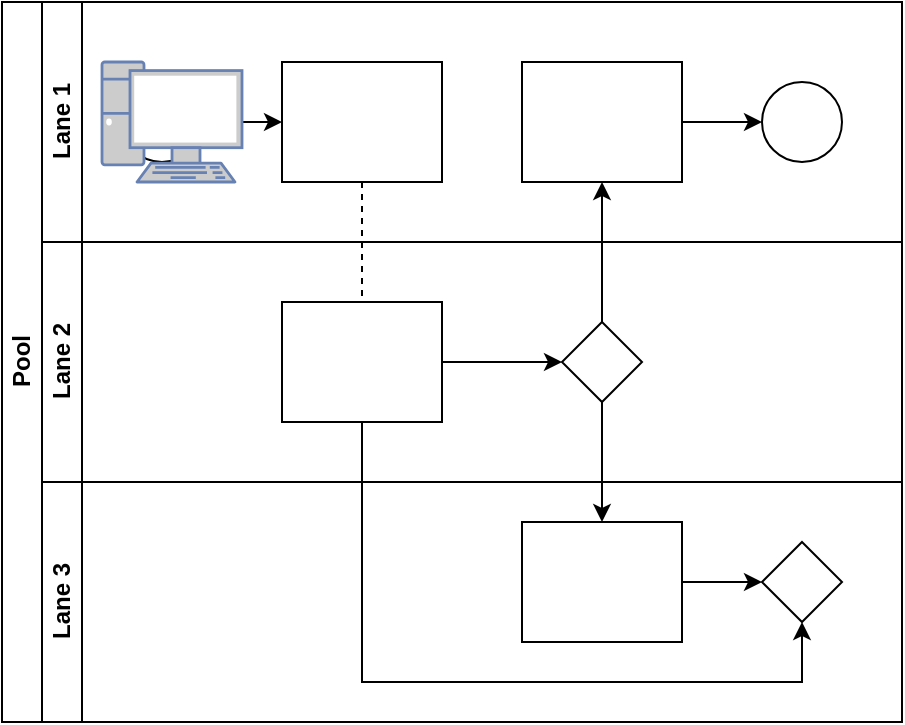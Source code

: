 <mxfile version="24.8.4" pages="2">
  <diagram id="prtHgNgQTEPvFCAcTncT" name="Page-1">
    <mxGraphModel dx="857" dy="496" grid="1" gridSize="10" guides="1" tooltips="1" connect="1" arrows="1" fold="1" page="1" pageScale="1" pageWidth="827" pageHeight="1169" math="0" shadow="0">
      <root>
        <mxCell id="0" />
        <mxCell id="1" parent="0" />
        <mxCell id="dNxyNK7c78bLwvsdeMH5-19" value="Pool" style="swimlane;html=1;childLayout=stackLayout;resizeParent=1;resizeParentMax=0;horizontal=0;startSize=20;horizontalStack=0;" parent="1" vertex="1">
          <mxGeometry x="120" y="120" width="450" height="360" as="geometry" />
        </mxCell>
        <mxCell id="dNxyNK7c78bLwvsdeMH5-27" value="" style="edgeStyle=orthogonalEdgeStyle;rounded=0;orthogonalLoop=1;jettySize=auto;html=1;dashed=1;endArrow=none;endFill=0;" parent="dNxyNK7c78bLwvsdeMH5-19" source="dNxyNK7c78bLwvsdeMH5-24" target="dNxyNK7c78bLwvsdeMH5-26" edge="1">
          <mxGeometry relative="1" as="geometry" />
        </mxCell>
        <mxCell id="dNxyNK7c78bLwvsdeMH5-31" style="edgeStyle=orthogonalEdgeStyle;rounded=0;orthogonalLoop=1;jettySize=auto;html=1;endArrow=classic;endFill=1;" parent="dNxyNK7c78bLwvsdeMH5-19" source="dNxyNK7c78bLwvsdeMH5-28" target="dNxyNK7c78bLwvsdeMH5-30" edge="1">
          <mxGeometry relative="1" as="geometry" />
        </mxCell>
        <mxCell id="dNxyNK7c78bLwvsdeMH5-35" style="edgeStyle=orthogonalEdgeStyle;rounded=0;orthogonalLoop=1;jettySize=auto;html=1;endArrow=classic;endFill=1;" parent="dNxyNK7c78bLwvsdeMH5-19" source="dNxyNK7c78bLwvsdeMH5-28" target="dNxyNK7c78bLwvsdeMH5-34" edge="1">
          <mxGeometry relative="1" as="geometry" />
        </mxCell>
        <mxCell id="dNxyNK7c78bLwvsdeMH5-38" style="edgeStyle=orthogonalEdgeStyle;rounded=0;orthogonalLoop=1;jettySize=auto;html=1;endArrow=classic;endFill=1;" parent="dNxyNK7c78bLwvsdeMH5-19" source="dNxyNK7c78bLwvsdeMH5-26" target="dNxyNK7c78bLwvsdeMH5-36" edge="1">
          <mxGeometry relative="1" as="geometry">
            <Array as="points">
              <mxPoint x="180" y="340" />
              <mxPoint x="400" y="340" />
            </Array>
          </mxGeometry>
        </mxCell>
        <mxCell id="dNxyNK7c78bLwvsdeMH5-20" value="Lane 1" style="swimlane;html=1;startSize=20;horizontal=0;" parent="dNxyNK7c78bLwvsdeMH5-19" vertex="1">
          <mxGeometry x="20" width="430" height="120" as="geometry" />
        </mxCell>
        <mxCell id="dNxyNK7c78bLwvsdeMH5-25" value="" style="edgeStyle=orthogonalEdgeStyle;rounded=0;orthogonalLoop=1;jettySize=auto;html=1;" parent="dNxyNK7c78bLwvsdeMH5-20" source="dNxyNK7c78bLwvsdeMH5-23" target="dNxyNK7c78bLwvsdeMH5-24" edge="1">
          <mxGeometry relative="1" as="geometry" />
        </mxCell>
        <mxCell id="dNxyNK7c78bLwvsdeMH5-23" value="" style="ellipse;whiteSpace=wrap;html=1;" parent="dNxyNK7c78bLwvsdeMH5-20" vertex="1">
          <mxGeometry x="40" y="40" width="40" height="40" as="geometry" />
        </mxCell>
        <mxCell id="dNxyNK7c78bLwvsdeMH5-24" value="" style="rounded=0;whiteSpace=wrap;html=1;fontFamily=Helvetica;fontSize=12;fontColor=#000000;align=center;" parent="dNxyNK7c78bLwvsdeMH5-20" vertex="1">
          <mxGeometry x="120" y="30" width="80" height="60" as="geometry" />
        </mxCell>
        <mxCell id="dNxyNK7c78bLwvsdeMH5-33" value="" style="edgeStyle=orthogonalEdgeStyle;rounded=0;orthogonalLoop=1;jettySize=auto;html=1;endArrow=classic;endFill=1;" parent="dNxyNK7c78bLwvsdeMH5-20" source="dNxyNK7c78bLwvsdeMH5-30" target="dNxyNK7c78bLwvsdeMH5-32" edge="1">
          <mxGeometry relative="1" as="geometry" />
        </mxCell>
        <mxCell id="dNxyNK7c78bLwvsdeMH5-30" value="" style="rounded=0;whiteSpace=wrap;html=1;fontFamily=Helvetica;fontSize=12;fontColor=#000000;align=center;" parent="dNxyNK7c78bLwvsdeMH5-20" vertex="1">
          <mxGeometry x="240" y="30" width="80" height="60" as="geometry" />
        </mxCell>
        <mxCell id="dNxyNK7c78bLwvsdeMH5-32" value="" style="ellipse;whiteSpace=wrap;html=1;" parent="dNxyNK7c78bLwvsdeMH5-20" vertex="1">
          <mxGeometry x="360" y="40" width="40" height="40" as="geometry" />
        </mxCell>
        <mxCell id="OtOlE2i0n3wvFzO4S-zl-1" value="" style="fontColor=#0066CC;verticalAlign=top;verticalLabelPosition=bottom;labelPosition=center;align=center;html=1;outlineConnect=0;fillColor=#CCCCCC;strokeColor=#6881B3;gradientColor=none;gradientDirection=north;strokeWidth=2;shape=mxgraph.networks.pc;" vertex="1" parent="dNxyNK7c78bLwvsdeMH5-20">
          <mxGeometry x="30" y="30" width="70" height="60" as="geometry" />
        </mxCell>
        <mxCell id="dNxyNK7c78bLwvsdeMH5-21" value="Lane 2" style="swimlane;html=1;startSize=20;horizontal=0;" parent="dNxyNK7c78bLwvsdeMH5-19" vertex="1">
          <mxGeometry x="20" y="120" width="430" height="120" as="geometry" />
        </mxCell>
        <mxCell id="dNxyNK7c78bLwvsdeMH5-29" value="" style="edgeStyle=orthogonalEdgeStyle;rounded=0;orthogonalLoop=1;jettySize=auto;html=1;endArrow=classic;endFill=1;" parent="dNxyNK7c78bLwvsdeMH5-21" source="dNxyNK7c78bLwvsdeMH5-26" target="dNxyNK7c78bLwvsdeMH5-28" edge="1">
          <mxGeometry relative="1" as="geometry" />
        </mxCell>
        <mxCell id="dNxyNK7c78bLwvsdeMH5-26" value="" style="rounded=0;whiteSpace=wrap;html=1;fontFamily=Helvetica;fontSize=12;fontColor=#000000;align=center;" parent="dNxyNK7c78bLwvsdeMH5-21" vertex="1">
          <mxGeometry x="120" y="30" width="80" height="60" as="geometry" />
        </mxCell>
        <mxCell id="dNxyNK7c78bLwvsdeMH5-28" value="" style="rhombus;whiteSpace=wrap;html=1;fontFamily=Helvetica;fontSize=12;fontColor=#000000;align=center;" parent="dNxyNK7c78bLwvsdeMH5-21" vertex="1">
          <mxGeometry x="260" y="40" width="40" height="40" as="geometry" />
        </mxCell>
        <mxCell id="dNxyNK7c78bLwvsdeMH5-22" value="Lane 3" style="swimlane;html=1;startSize=20;horizontal=0;" parent="dNxyNK7c78bLwvsdeMH5-19" vertex="1">
          <mxGeometry x="20" y="240" width="430" height="120" as="geometry" />
        </mxCell>
        <mxCell id="dNxyNK7c78bLwvsdeMH5-37" value="" style="edgeStyle=orthogonalEdgeStyle;rounded=0;orthogonalLoop=1;jettySize=auto;html=1;endArrow=classic;endFill=1;" parent="dNxyNK7c78bLwvsdeMH5-22" source="dNxyNK7c78bLwvsdeMH5-34" target="dNxyNK7c78bLwvsdeMH5-36" edge="1">
          <mxGeometry relative="1" as="geometry" />
        </mxCell>
        <mxCell id="dNxyNK7c78bLwvsdeMH5-34" value="" style="rounded=0;whiteSpace=wrap;html=1;fontFamily=Helvetica;fontSize=12;fontColor=#000000;align=center;" parent="dNxyNK7c78bLwvsdeMH5-22" vertex="1">
          <mxGeometry x="240" y="20" width="80" height="60" as="geometry" />
        </mxCell>
        <mxCell id="dNxyNK7c78bLwvsdeMH5-36" value="" style="rhombus;whiteSpace=wrap;html=1;fontFamily=Helvetica;fontSize=12;fontColor=#000000;align=center;" parent="dNxyNK7c78bLwvsdeMH5-22" vertex="1">
          <mxGeometry x="360" y="30" width="40" height="40" as="geometry" />
        </mxCell>
      </root>
    </mxGraphModel>
  </diagram>
  <diagram id="6mWr3rZLW1bdiwJvhjI-" name="Page-2">
    <mxGraphModel dx="857" dy="496" grid="1" gridSize="10" guides="1" tooltips="1" connect="1" arrows="1" fold="1" page="1" pageScale="1" pageWidth="850" pageHeight="1100" math="0" shadow="0">
      <root>
        <mxCell id="0" />
        <mxCell id="1" parent="0" />
        <mxCell id="qS3p0q1UVdvYkXwi9-oQ-16" value="" style="edgeStyle=orthogonalEdgeStyle;rounded=0;orthogonalLoop=1;jettySize=auto;html=1;shape=link;width=-5;" edge="1" parent="1" source="qS3p0q1UVdvYkXwi9-oQ-1" target="qS3p0q1UVdvYkXwi9-oQ-7">
          <mxGeometry relative="1" as="geometry" />
        </mxCell>
        <mxCell id="qS3p0q1UVdvYkXwi9-oQ-17" value="1. send events" style="edgeLabel;html=1;align=center;verticalAlign=middle;resizable=0;points=[];" vertex="1" connectable="0" parent="qS3p0q1UVdvYkXwi9-oQ-16">
          <mxGeometry x="0.018" y="-2" relative="1" as="geometry">
            <mxPoint as="offset" />
          </mxGeometry>
        </mxCell>
        <mxCell id="qS3p0q1UVdvYkXwi9-oQ-1" value="" style="fontColor=#0066CC;verticalAlign=top;verticalLabelPosition=bottom;labelPosition=center;align=center;html=1;outlineConnect=0;fillColor=#CCCCCC;strokeColor=#6881B3;gradientColor=none;gradientDirection=north;strokeWidth=2;shape=mxgraph.networks.pc;" vertex="1" parent="1">
          <mxGeometry x="403.32" y="420" width="50" height="40" as="geometry" />
        </mxCell>
        <mxCell id="qS3p0q1UVdvYkXwi9-oQ-18" style="edgeStyle=orthogonalEdgeStyle;rounded=0;orthogonalLoop=1;jettySize=auto;html=1;shape=link;" edge="1" parent="1" source="qS3p0q1UVdvYkXwi9-oQ-3" target="qS3p0q1UVdvYkXwi9-oQ-6">
          <mxGeometry relative="1" as="geometry" />
        </mxCell>
        <mxCell id="qS3p0q1UVdvYkXwi9-oQ-3" value="" style="sketch=0;outlineConnect=0;fontColor=#232F3E;gradientColor=none;fillColor=#8C4FFF;strokeColor=none;dashed=0;verticalLabelPosition=bottom;verticalAlign=top;align=center;html=1;fontSize=12;fontStyle=0;aspect=fixed;pointerEvents=1;shape=mxgraph.aws4.customer_gateway;" vertex="1" parent="1">
          <mxGeometry x="408.68" y="274" width="46" height="46" as="geometry" />
        </mxCell>
        <mxCell id="qS3p0q1UVdvYkXwi9-oQ-4" value="Window 10 Client, Wuzah agent" style="text;strokeColor=none;align=center;fillColor=none;html=1;verticalAlign=middle;whiteSpace=wrap;rounded=0;" vertex="1" parent="1">
          <mxGeometry x="378.32" y="460" width="100" height="30" as="geometry" />
        </mxCell>
        <mxCell id="qS3p0q1UVdvYkXwi9-oQ-23" style="edgeStyle=orthogonalEdgeStyle;rounded=0;orthogonalLoop=1;jettySize=auto;html=1;shape=link;" edge="1" parent="1" source="qS3p0q1UVdvYkXwi9-oQ-5">
          <mxGeometry relative="1" as="geometry">
            <mxPoint x="210" y="175" as="targetPoint" />
          </mxGeometry>
        </mxCell>
        <mxCell id="qS3p0q1UVdvYkXwi9-oQ-24" value="2. Receive alerts" style="edgeLabel;html=1;align=center;verticalAlign=middle;resizable=0;points=[];" vertex="1" connectable="0" parent="qS3p0q1UVdvYkXwi9-oQ-23">
          <mxGeometry x="0.526" y="1" relative="1" as="geometry">
            <mxPoint x="38" y="-1" as="offset" />
          </mxGeometry>
        </mxCell>
        <mxCell id="qS3p0q1UVdvYkXwi9-oQ-5" value="" style="image;aspect=fixed;perimeter=ellipsePerimeter;html=1;align=center;shadow=0;dashed=0;spacingTop=3;image=img/lib/active_directory/internet_cloud.svg;" vertex="1" parent="1">
          <mxGeometry x="388.63" y="150" width="79.37" height="50" as="geometry" />
        </mxCell>
        <mxCell id="qS3p0q1UVdvYkXwi9-oQ-6" value="Internet" style="text;strokeColor=none;align=center;fillColor=none;html=1;verticalAlign=middle;whiteSpace=wrap;rounded=0;" vertex="1" parent="1">
          <mxGeometry x="389.32" y="190" width="78" height="30" as="geometry" />
        </mxCell>
        <mxCell id="qS3p0q1UVdvYkXwi9-oQ-7" value="Router" style="text;strokeColor=none;align=center;fillColor=none;html=1;verticalAlign=middle;whiteSpace=wrap;rounded=0;glass=0;" vertex="1" parent="1">
          <mxGeometry x="393.37" y="320" width="76.63" height="20" as="geometry" />
        </mxCell>
        <mxCell id="qS3p0q1UVdvYkXwi9-oQ-8" value="" style="image;aspect=fixed;perimeter=ellipsePerimeter;html=1;align=center;shadow=0;dashed=0;spacingTop=3;image=img/lib/active_directory/internet_cloud.svg;" vertex="1" parent="1">
          <mxGeometry x="630" y="150" width="69.37" height="43.7" as="geometry" />
        </mxCell>
        <mxCell id="qS3p0q1UVdvYkXwi9-oQ-27" style="rounded=0;orthogonalLoop=1;jettySize=auto;html=1;entryX=0;entryY=0.75;entryDx=0;entryDy=0;shape=link;" edge="1" parent="1" source="qS3p0q1UVdvYkXwi9-oQ-9" target="qS3p0q1UVdvYkXwi9-oQ-10">
          <mxGeometry relative="1" as="geometry" />
        </mxCell>
        <mxCell id="qS3p0q1UVdvYkXwi9-oQ-28" value="3. Send alerts" style="edgeLabel;html=1;align=center;verticalAlign=middle;resizable=0;points=[];" vertex="1" connectable="0" parent="qS3p0q1UVdvYkXwi9-oQ-27">
          <mxGeometry x="0.019" relative="1" as="geometry">
            <mxPoint as="offset" />
          </mxGeometry>
        </mxCell>
        <mxCell id="qS3p0q1UVdvYkXwi9-oQ-9" value="" style="image;aspect=fixed;perimeter=ellipsePerimeter;html=1;align=center;shadow=0;dashed=0;spacingTop=3;image=img/lib/active_directory/internet_cloud.svg;" vertex="1" parent="1">
          <mxGeometry x="130" y="150" width="79.37" height="50" as="geometry" />
        </mxCell>
        <mxCell id="qS3p0q1UVdvYkXwi9-oQ-29" style="rounded=0;orthogonalLoop=1;jettySize=auto;html=1;shape=link;" edge="1" parent="1" source="qS3p0q1UVdvYkXwi9-oQ-10" target="qS3p0q1UVdvYkXwi9-oQ-8">
          <mxGeometry relative="1" as="geometry" />
        </mxCell>
        <mxCell id="qS3p0q1UVdvYkXwi9-oQ-30" value="4. Send alerts" style="edgeLabel;html=1;align=center;verticalAlign=middle;resizable=0;points=[];" vertex="1" connectable="0" parent="qS3p0q1UVdvYkXwi9-oQ-29">
          <mxGeometry x="-0.016" relative="1" as="geometry">
            <mxPoint as="offset" />
          </mxGeometry>
        </mxCell>
        <mxCell id="qS3p0q1UVdvYkXwi9-oQ-33" style="rounded=0;orthogonalLoop=1;jettySize=auto;html=1;entryX=1;entryY=0.5;entryDx=0;entryDy=0;shape=link;edgeStyle=orthogonalEdgeStyle;elbow=vertical;fillColor=#f8cecc;strokeColor=#b85450;" edge="1" parent="1" source="qS3p0q1UVdvYkXwi9-oQ-10" target="qS3p0q1UVdvYkXwi9-oQ-5">
          <mxGeometry relative="1" as="geometry" />
        </mxCell>
        <mxCell id="qS3p0q1UVdvYkXwi9-oQ-34" value="6. Send emails" style="edgeLabel;html=1;align=center;verticalAlign=middle;resizable=0;points=[];" vertex="1" connectable="0" parent="qS3p0q1UVdvYkXwi9-oQ-33">
          <mxGeometry x="0.458" y="3" relative="1" as="geometry">
            <mxPoint as="offset" />
          </mxGeometry>
        </mxCell>
        <mxCell id="qS3p0q1UVdvYkXwi9-oQ-40" style="edgeStyle=orthogonalEdgeStyle;rounded=0;orthogonalLoop=1;jettySize=auto;html=1;fillColor=#d5e8d4;strokeColor=#82b366;shape=link;" edge="1" parent="1" source="qS3p0q1UVdvYkXwi9-oQ-10" target="qS3p0q1UVdvYkXwi9-oQ-9">
          <mxGeometry relative="1" as="geometry" />
        </mxCell>
        <mxCell id="qS3p0q1UVdvYkXwi9-oQ-41" value="8. Send response actions" style="edgeLabel;html=1;align=center;verticalAlign=middle;resizable=0;points=[];" vertex="1" connectable="0" parent="qS3p0q1UVdvYkXwi9-oQ-40">
          <mxGeometry x="0.641" y="-4" relative="1" as="geometry">
            <mxPoint as="offset" />
          </mxGeometry>
        </mxCell>
        <mxCell id="qS3p0q1UVdvYkXwi9-oQ-10" value="" style="image;aspect=fixed;perimeter=ellipsePerimeter;html=1;align=center;shadow=0;dashed=0;spacingTop=3;image=img/lib/active_directory/internet_cloud.svg;" vertex="1" parent="1">
          <mxGeometry x="386" y="10" width="79.37" height="50" as="geometry" />
        </mxCell>
        <mxCell id="qS3p0q1UVdvYkXwi9-oQ-11" value="Wuzah Manager" style="text;strokeColor=none;align=center;fillColor=none;html=1;verticalAlign=middle;whiteSpace=wrap;rounded=0;" vertex="1" parent="1">
          <mxGeometry x="130" y="200" width="78" height="30" as="geometry" />
        </mxCell>
        <mxCell id="qS3p0q1UVdvYkXwi9-oQ-12" value="TheHive" style="text;strokeColor=none;align=center;fillColor=none;html=1;verticalAlign=middle;whiteSpace=wrap;rounded=0;" vertex="1" parent="1">
          <mxGeometry x="625.68" y="190" width="78" height="30" as="geometry" />
        </mxCell>
        <mxCell id="qS3p0q1UVdvYkXwi9-oQ-31" style="edgeStyle=orthogonalEdgeStyle;rounded=0;orthogonalLoop=1;jettySize=auto;html=1;exitX=0.5;exitY=1;exitDx=0;exitDy=0;shape=link;" edge="1" parent="1" source="qS3p0q1UVdvYkXwi9-oQ-13" target="qS3p0q1UVdvYkXwi9-oQ-5">
          <mxGeometry relative="1" as="geometry" />
        </mxCell>
        <mxCell id="qS3p0q1UVdvYkXwi9-oQ-32" value="4. Enrich IOCs" style="edgeLabel;html=1;align=center;verticalAlign=middle;resizable=0;points=[];" vertex="1" connectable="0" parent="qS3p0q1UVdvYkXwi9-oQ-31">
          <mxGeometry x="0.036" y="2" relative="1" as="geometry">
            <mxPoint x="-1" y="-2" as="offset" />
          </mxGeometry>
        </mxCell>
        <mxCell id="qS3p0q1UVdvYkXwi9-oQ-13" value="Shuffle" style="text;strokeColor=none;align=center;fillColor=none;html=1;verticalAlign=middle;whiteSpace=wrap;rounded=0;" vertex="1" parent="1">
          <mxGeometry x="386.68" y="50" width="78" height="30" as="geometry" />
        </mxCell>
        <mxCell id="qS3p0q1UVdvYkXwi9-oQ-37" style="rounded=0;orthogonalLoop=1;jettySize=auto;html=1;fillColor=#d5e8d4;strokeColor=#82b366;shape=link;" edge="1" parent="1" source="qS3p0q1UVdvYkXwi9-oQ-14" target="qS3p0q1UVdvYkXwi9-oQ-5">
          <mxGeometry relative="1" as="geometry">
            <Array as="points">
              <mxPoint x="530" y="290" />
            </Array>
          </mxGeometry>
        </mxCell>
        <mxCell id="qS3p0q1UVdvYkXwi9-oQ-38" value="8. Send response actions" style="edgeLabel;html=1;align=center;verticalAlign=middle;resizable=0;points=[];" vertex="1" connectable="0" parent="qS3p0q1UVdvYkXwi9-oQ-37">
          <mxGeometry x="0.085" y="1" relative="1" as="geometry">
            <mxPoint as="offset" />
          </mxGeometry>
        </mxCell>
        <mxCell id="qS3p0q1UVdvYkXwi9-oQ-14" value="" style="fontColor=#0066CC;verticalAlign=top;verticalLabelPosition=bottom;labelPosition=center;align=center;html=1;outlineConnect=0;fillColor=#CCCCCC;strokeColor=#6881B3;gradientColor=none;gradientDirection=north;strokeWidth=2;shape=mxgraph.networks.pc;" vertex="1" parent="1">
          <mxGeometry x="699.37" y="305" width="80" height="50" as="geometry" />
        </mxCell>
        <mxCell id="qS3p0q1UVdvYkXwi9-oQ-15" value="SOC Analyst" style="text;strokeColor=none;align=center;fillColor=none;html=1;verticalAlign=middle;whiteSpace=wrap;rounded=0;" vertex="1" parent="1">
          <mxGeometry x="703.68" y="355" width="78" height="30" as="geometry" />
        </mxCell>
        <mxCell id="qS3p0q1UVdvYkXwi9-oQ-35" style="edgeStyle=orthogonalEdgeStyle;rounded=0;orthogonalLoop=1;jettySize=auto;html=1;entryX=0;entryY=0.5;entryDx=0;entryDy=0;entryPerimeter=0;shape=link;fillColor=#f8cecc;strokeColor=#b85450;" edge="1" parent="1" source="qS3p0q1UVdvYkXwi9-oQ-5" target="qS3p0q1UVdvYkXwi9-oQ-14">
          <mxGeometry relative="1" as="geometry" />
        </mxCell>
        <mxCell id="qS3p0q1UVdvYkXwi9-oQ-36" value="7. Send and receive emails" style="edgeLabel;html=1;align=center;verticalAlign=middle;resizable=0;points=[];" vertex="1" connectable="0" parent="qS3p0q1UVdvYkXwi9-oQ-35">
          <mxGeometry x="-0.016" y="-1" relative="1" as="geometry">
            <mxPoint as="offset" />
          </mxGeometry>
        </mxCell>
        <mxCell id="qS3p0q1UVdvYkXwi9-oQ-39" style="edgeStyle=orthogonalEdgeStyle;rounded=0;orthogonalLoop=1;jettySize=auto;html=1;exitX=0.25;exitY=0;exitDx=0;exitDy=0;entryX=0.171;entryY=0.333;entryDx=0;entryDy=0;entryPerimeter=0;shape=link;fillColor=#d5e8d4;strokeColor=#82b366;" edge="1" parent="1" source="qS3p0q1UVdvYkXwi9-oQ-5" target="qS3p0q1UVdvYkXwi9-oQ-13">
          <mxGeometry relative="1" as="geometry" />
        </mxCell>
      </root>
    </mxGraphModel>
  </diagram>
</mxfile>
